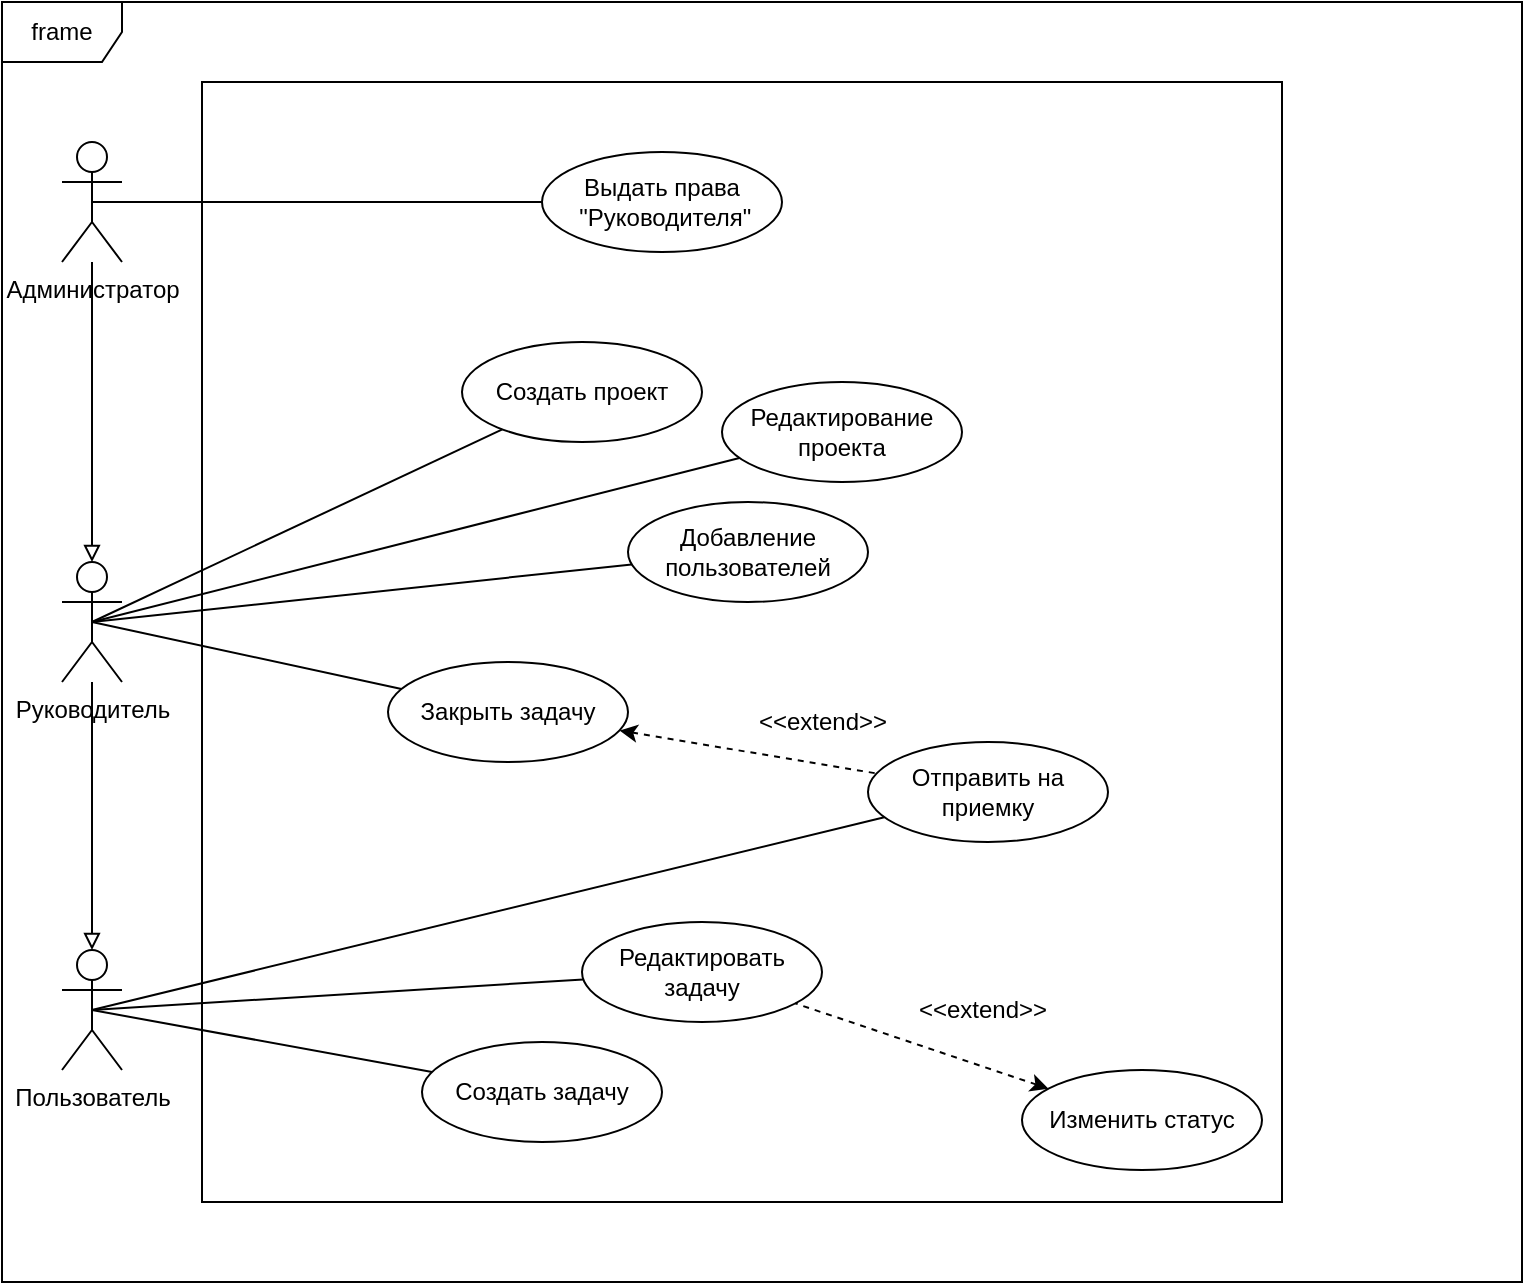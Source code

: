 <mxfile version="12.4.2" type="device" pages="1"><diagram id="O17RG_47MMG2Tf_MipBB" name="Page-1"><mxGraphModel dx="1106" dy="846" grid="1" gridSize="10" guides="1" tooltips="1" connect="1" arrows="1" fold="1" page="1" pageScale="1" pageWidth="827" pageHeight="1169" math="0" shadow="0"><root><mxCell id="0"/><mxCell id="1" parent="0"/><mxCell id="I_ckQpE3vQLTtVk01G5w-16" value="" style="rounded=0;whiteSpace=wrap;html=1;" vertex="1" parent="1"><mxGeometry x="140" y="120" width="540" height="560" as="geometry"/></mxCell><mxCell id="I_ckQpE3vQLTtVk01G5w-14" value="frame" style="shape=umlFrame;whiteSpace=wrap;html=1;" vertex="1" parent="1"><mxGeometry x="40" y="80" width="760" height="640" as="geometry"/></mxCell><mxCell id="I_ckQpE3vQLTtVk01G5w-1" value="Руководитель" style="shape=umlActor;verticalLabelPosition=bottom;labelBackgroundColor=#ffffff;verticalAlign=top;html=1;outlineConnect=0;" vertex="1" parent="1"><mxGeometry x="70" y="360" width="30" height="60" as="geometry"/></mxCell><mxCell id="I_ckQpE3vQLTtVk01G5w-2" value="Администратор" style="shape=umlActor;verticalLabelPosition=bottom;labelBackgroundColor=#ffffff;verticalAlign=top;html=1;outlineConnect=0;" vertex="1" parent="1"><mxGeometry x="70" y="150" width="30" height="60" as="geometry"/></mxCell><mxCell id="I_ckQpE3vQLTtVk01G5w-36" style="edgeStyle=none;rounded=0;orthogonalLoop=1;jettySize=auto;html=1;exitX=0.5;exitY=0.5;exitDx=0;exitDy=0;exitPerimeter=0;endArrow=none;endFill=0;" edge="1" parent="1" source="I_ckQpE3vQLTtVk01G5w-3" target="I_ckQpE3vQLTtVk01G5w-34"><mxGeometry relative="1" as="geometry"/></mxCell><mxCell id="I_ckQpE3vQLTtVk01G5w-40" style="edgeStyle=none;rounded=0;orthogonalLoop=1;jettySize=auto;html=1;exitX=0.5;exitY=0.5;exitDx=0;exitDy=0;exitPerimeter=0;startArrow=none;startFill=0;endArrow=none;endFill=0;" edge="1" parent="1" source="I_ckQpE3vQLTtVk01G5w-3" target="I_ckQpE3vQLTtVk01G5w-39"><mxGeometry relative="1" as="geometry"/></mxCell><mxCell id="I_ckQpE3vQLTtVk01G5w-3" value="Пользователь&lt;br&gt;" style="shape=umlActor;verticalLabelPosition=bottom;labelBackgroundColor=#ffffff;verticalAlign=top;html=1;outlineConnect=0;" vertex="1" parent="1"><mxGeometry x="70" y="554" width="30" height="60" as="geometry"/></mxCell><mxCell id="I_ckQpE3vQLTtVk01G5w-18" value="Выдать права&lt;br&gt;&amp;nbsp;&quot;Руководителя&quot;" style="ellipse;whiteSpace=wrap;html=1;" vertex="1" parent="1"><mxGeometry x="310" y="155" width="120" height="50" as="geometry"/></mxCell><mxCell id="I_ckQpE3vQLTtVk01G5w-21" value="" style="endArrow=block;html=1;entryX=0.5;entryY=0;entryDx=0;entryDy=0;entryPerimeter=0;endFill=0;" edge="1" parent="1" source="I_ckQpE3vQLTtVk01G5w-1" target="I_ckQpE3vQLTtVk01G5w-3"><mxGeometry width="50" height="50" relative="1" as="geometry"><mxPoint x="40" y="790" as="sourcePoint"/><mxPoint x="90" y="740" as="targetPoint"/></mxGeometry></mxCell><mxCell id="I_ckQpE3vQLTtVk01G5w-22" value="" style="endArrow=block;html=1;entryX=0.5;entryY=0;entryDx=0;entryDy=0;entryPerimeter=0;endFill=0;" edge="1" parent="1" source="I_ckQpE3vQLTtVk01G5w-2" target="I_ckQpE3vQLTtVk01G5w-1"><mxGeometry width="50" height="50" relative="1" as="geometry"><mxPoint x="95" y="430" as="sourcePoint"/><mxPoint x="95" y="564" as="targetPoint"/></mxGeometry></mxCell><mxCell id="I_ckQpE3vQLTtVk01G5w-23" style="edgeStyle=orthogonalEdgeStyle;rounded=0;orthogonalLoop=1;jettySize=auto;html=1;exitX=0.5;exitY=0.5;exitDx=0;exitDy=0;exitPerimeter=0;endArrow=none;endFill=0;" edge="1" parent="1" source="I_ckQpE3vQLTtVk01G5w-2" target="I_ckQpE3vQLTtVk01G5w-18"><mxGeometry relative="1" as="geometry"/></mxCell><mxCell id="I_ckQpE3vQLTtVk01G5w-24" value="Создать проект" style="ellipse;whiteSpace=wrap;html=1;" vertex="1" parent="1"><mxGeometry x="270" y="250" width="120" height="50" as="geometry"/></mxCell><mxCell id="I_ckQpE3vQLTtVk01G5w-25" style="rounded=0;orthogonalLoop=1;jettySize=auto;html=1;exitX=0.5;exitY=0.5;exitDx=0;exitDy=0;exitPerimeter=0;endArrow=none;endFill=0;" edge="1" parent="1" source="I_ckQpE3vQLTtVk01G5w-1" target="I_ckQpE3vQLTtVk01G5w-24"><mxGeometry relative="1" as="geometry"/></mxCell><mxCell id="I_ckQpE3vQLTtVk01G5w-26" value="Редактирование проекта" style="ellipse;whiteSpace=wrap;html=1;" vertex="1" parent="1"><mxGeometry x="400" y="270" width="120" height="50" as="geometry"/></mxCell><mxCell id="I_ckQpE3vQLTtVk01G5w-27" style="edgeStyle=none;rounded=0;orthogonalLoop=1;jettySize=auto;html=1;exitX=0.5;exitY=0.5;exitDx=0;exitDy=0;exitPerimeter=0;endArrow=none;endFill=0;" edge="1" parent="1" source="I_ckQpE3vQLTtVk01G5w-1" target="I_ckQpE3vQLTtVk01G5w-26"><mxGeometry relative="1" as="geometry"/></mxCell><mxCell id="I_ckQpE3vQLTtVk01G5w-28" value="Добавление пользователей" style="ellipse;whiteSpace=wrap;html=1;" vertex="1" parent="1"><mxGeometry x="353" y="330" width="120" height="50" as="geometry"/></mxCell><mxCell id="I_ckQpE3vQLTtVk01G5w-29" style="edgeStyle=none;rounded=0;orthogonalLoop=1;jettySize=auto;html=1;exitX=0.5;exitY=0.5;exitDx=0;exitDy=0;exitPerimeter=0;endArrow=none;endFill=0;" edge="1" parent="1" source="I_ckQpE3vQLTtVk01G5w-1" target="I_ckQpE3vQLTtVk01G5w-28"><mxGeometry relative="1" as="geometry"/></mxCell><mxCell id="I_ckQpE3vQLTtVk01G5w-30" value="Создать задачу" style="ellipse;whiteSpace=wrap;html=1;" vertex="1" parent="1"><mxGeometry x="250" y="600" width="120" height="50" as="geometry"/></mxCell><mxCell id="I_ckQpE3vQLTtVk01G5w-31" value="Закрыть задачу" style="ellipse;whiteSpace=wrap;html=1;" vertex="1" parent="1"><mxGeometry x="233" y="410" width="120" height="50" as="geometry"/></mxCell><mxCell id="I_ckQpE3vQLTtVk01G5w-32" style="edgeStyle=none;rounded=0;orthogonalLoop=1;jettySize=auto;html=1;exitX=0.5;exitY=0.5;exitDx=0;exitDy=0;exitPerimeter=0;endArrow=none;endFill=0;" edge="1" parent="1" source="I_ckQpE3vQLTtVk01G5w-1" target="I_ckQpE3vQLTtVk01G5w-31"><mxGeometry relative="1" as="geometry"/></mxCell><mxCell id="I_ckQpE3vQLTtVk01G5w-33" style="edgeStyle=none;rounded=0;orthogonalLoop=1;jettySize=auto;html=1;exitX=0.5;exitY=0.5;exitDx=0;exitDy=0;exitPerimeter=0;endArrow=none;endFill=0;" edge="1" parent="1" source="I_ckQpE3vQLTtVk01G5w-3" target="I_ckQpE3vQLTtVk01G5w-30"><mxGeometry relative="1" as="geometry"/></mxCell><mxCell id="I_ckQpE3vQLTtVk01G5w-34" value="Редактировать задачу" style="ellipse;whiteSpace=wrap;html=1;" vertex="1" parent="1"><mxGeometry x="330" y="540" width="120" height="50" as="geometry"/></mxCell><mxCell id="I_ckQpE3vQLTtVk01G5w-35" value="Изменить статус" style="ellipse;whiteSpace=wrap;html=1;" vertex="1" parent="1"><mxGeometry x="550" y="614" width="120" height="50" as="geometry"/></mxCell><mxCell id="I_ckQpE3vQLTtVk01G5w-37" style="edgeStyle=none;rounded=0;orthogonalLoop=1;jettySize=auto;html=1;endArrow=none;endFill=0;startArrow=classic;startFill=1;dashed=1;" edge="1" parent="1" source="I_ckQpE3vQLTtVk01G5w-35" target="I_ckQpE3vQLTtVk01G5w-34"><mxGeometry relative="1" as="geometry"><mxPoint x="95" y="594" as="sourcePoint"/><mxPoint x="406.755" y="526.524" as="targetPoint"/></mxGeometry></mxCell><mxCell id="I_ckQpE3vQLTtVk01G5w-38" value="&amp;lt;&amp;lt;extend&amp;gt;&amp;gt;" style="text;html=1;align=center;verticalAlign=middle;resizable=0;points=[];;autosize=1;" vertex="1" parent="1"><mxGeometry x="490" y="574" width="80" height="20" as="geometry"/></mxCell><mxCell id="I_ckQpE3vQLTtVk01G5w-39" value="Отправить на приемку" style="ellipse;whiteSpace=wrap;html=1;" vertex="1" parent="1"><mxGeometry x="473" y="450" width="120" height="50" as="geometry"/></mxCell><mxCell id="I_ckQpE3vQLTtVk01G5w-41" style="edgeStyle=none;rounded=0;orthogonalLoop=1;jettySize=auto;html=1;dashed=1;startArrow=classic;startFill=1;endArrow=none;endFill=0;" edge="1" parent="1" source="I_ckQpE3vQLTtVk01G5w-31" target="I_ckQpE3vQLTtVk01G5w-39"><mxGeometry relative="1" as="geometry"><mxPoint x="95" y="594" as="sourcePoint"/><mxPoint x="256.167" y="495.647" as="targetPoint"/></mxGeometry></mxCell><mxCell id="I_ckQpE3vQLTtVk01G5w-42" value="&amp;lt;&amp;lt;extend&amp;gt;&amp;gt;" style="text;html=1;align=center;verticalAlign=middle;resizable=0;points=[];;autosize=1;" vertex="1" parent="1"><mxGeometry x="410" y="430" width="80" height="20" as="geometry"/></mxCell></root></mxGraphModel></diagram></mxfile>